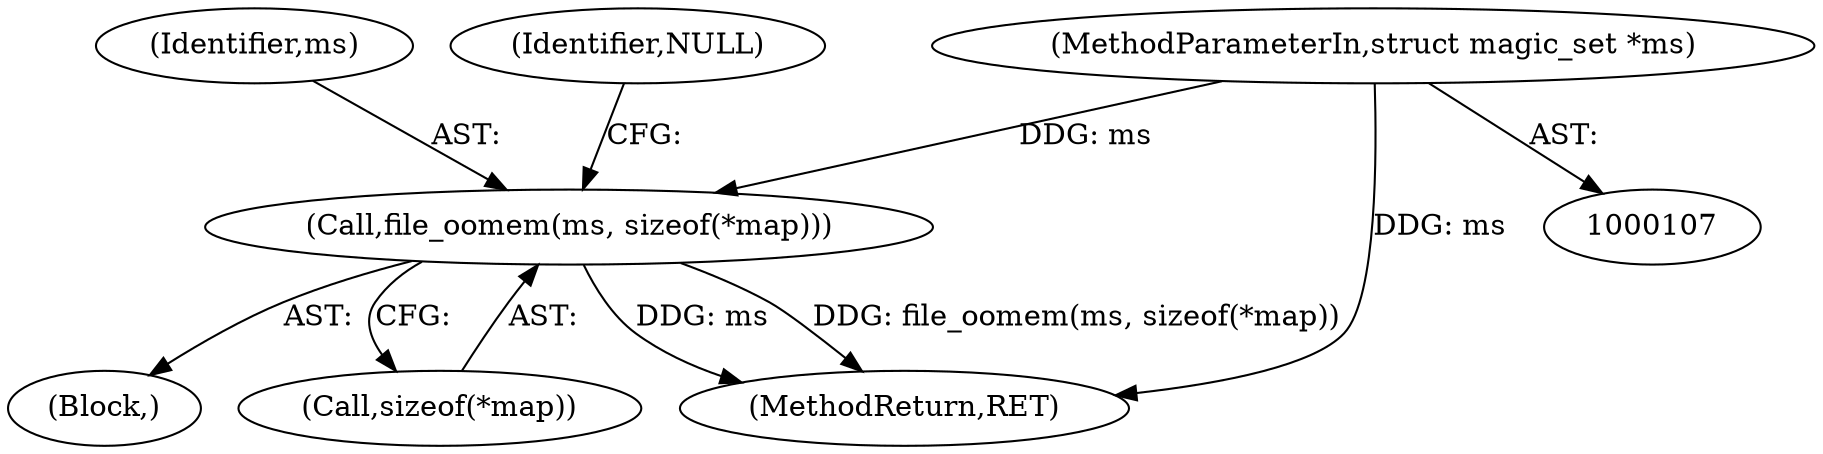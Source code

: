 digraph "0_php_a72cd07f2983dc43a6bb35209dc4687852e53c09@pointer" {
"1000147" [label="(Call,file_oomem(ms, sizeof(*map)))"];
"1000108" [label="(MethodParameterIn,struct magic_set *ms)"];
"1000146" [label="(Block,)"];
"1000148" [label="(Identifier,ms)"];
"1000149" [label="(Call,sizeof(*map))"];
"1000108" [label="(MethodParameterIn,struct magic_set *ms)"];
"1000147" [label="(Call,file_oomem(ms, sizeof(*map)))"];
"1000513" [label="(MethodReturn,RET)"];
"1000153" [label="(Identifier,NULL)"];
"1000147" -> "1000146"  [label="AST: "];
"1000147" -> "1000149"  [label="CFG: "];
"1000148" -> "1000147"  [label="AST: "];
"1000149" -> "1000147"  [label="AST: "];
"1000153" -> "1000147"  [label="CFG: "];
"1000147" -> "1000513"  [label="DDG: ms"];
"1000147" -> "1000513"  [label="DDG: file_oomem(ms, sizeof(*map))"];
"1000108" -> "1000147"  [label="DDG: ms"];
"1000108" -> "1000107"  [label="AST: "];
"1000108" -> "1000513"  [label="DDG: ms"];
}
